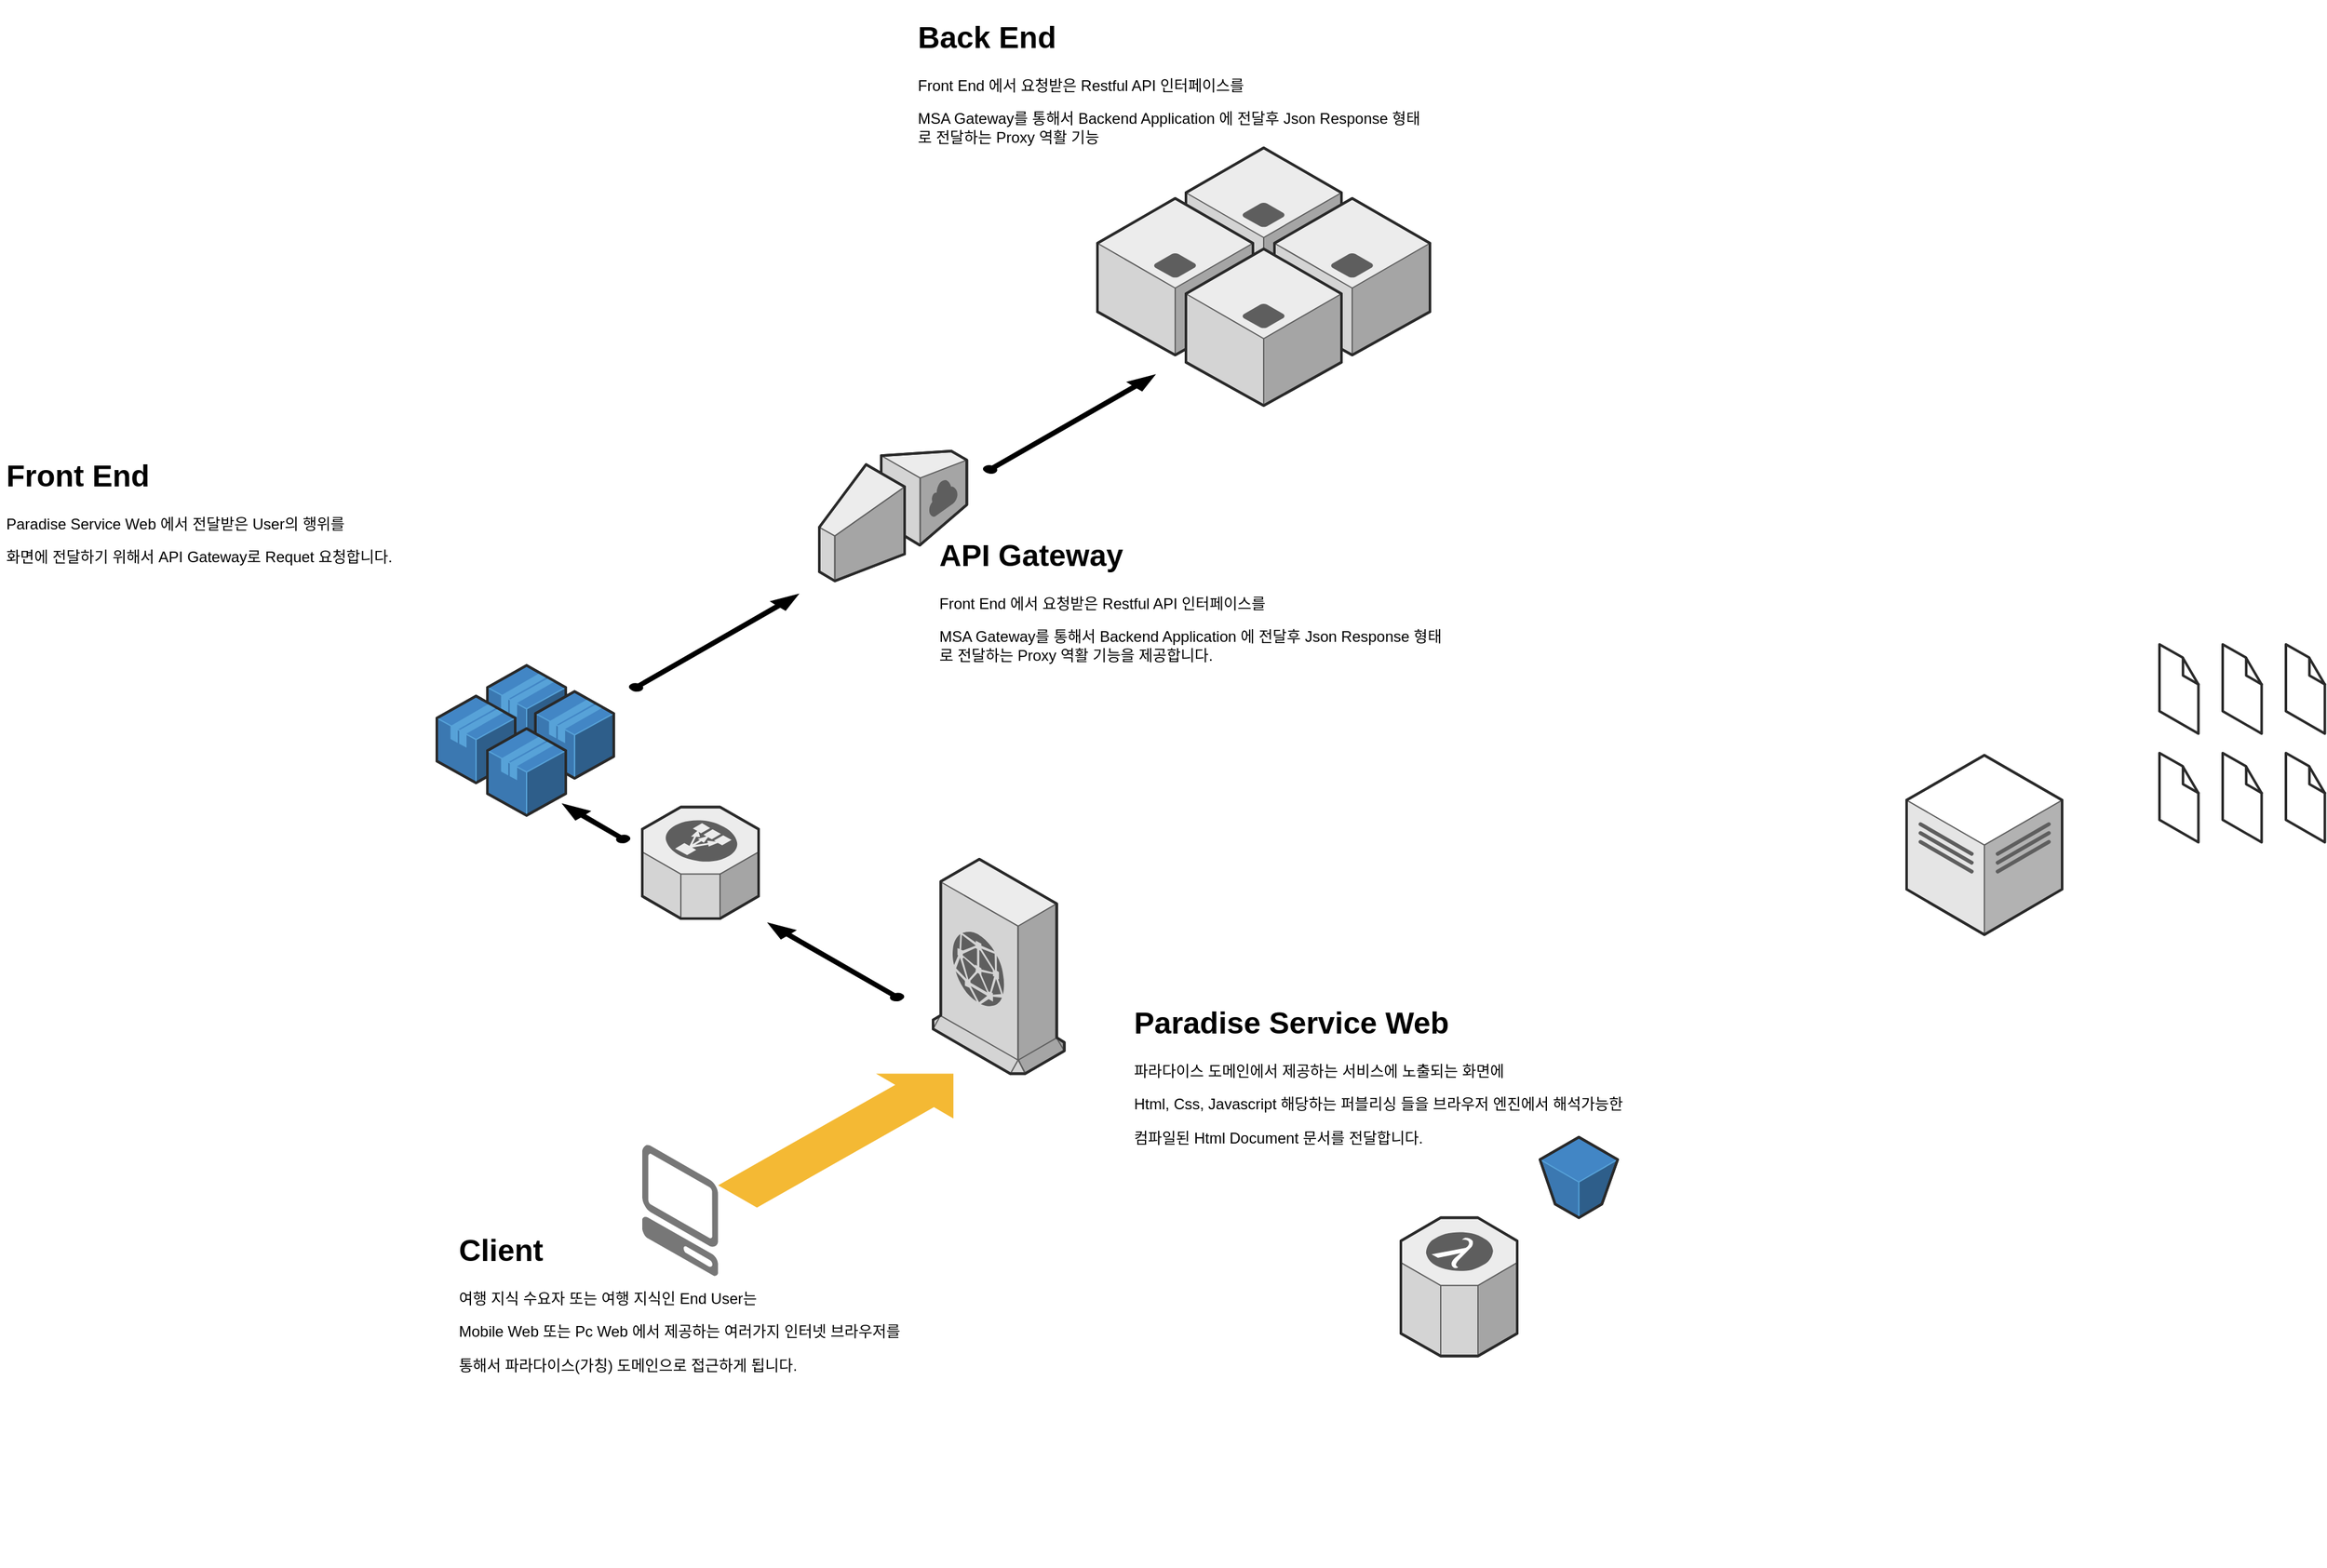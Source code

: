 <mxfile version="16.0.3" type="github">
  <diagram id="Z6NiFY0h-oDoV4ST4Vd7" name="Page-1">
    <mxGraphModel dx="1670" dy="994" grid="1" gridSize="10" guides="1" tooltips="1" connect="1" arrows="1" fold="1" page="1" pageScale="1" pageWidth="2339" pageHeight="3300" math="0" shadow="0">
      <root>
        <mxCell id="0" />
        <mxCell id="1" parent="0" />
        <mxCell id="lUhxGxCZctTC5c8_h4Hy-3" value="" style="verticalLabelPosition=bottom;html=1;verticalAlign=top;strokeWidth=1;align=center;outlineConnect=0;dashed=0;outlineConnect=0;shape=mxgraph.aws3d.dataCenter;strokeColor=#5E5E5E;aspect=fixed;" vertex="1" parent="1">
          <mxGeometry x="1580" y="967.8" width="123" height="142" as="geometry" />
        </mxCell>
        <mxCell id="lUhxGxCZctTC5c8_h4Hy-4" value="" style="verticalLabelPosition=bottom;html=1;verticalAlign=top;strokeWidth=1;align=center;outlineConnect=0;dashed=0;outlineConnect=0;shape=mxgraph.aws3d.file;aspect=fixed;strokeColor=#292929;" vertex="1" parent="1">
          <mxGeometry x="1780" y="880" width="30.8" height="70.6" as="geometry" />
        </mxCell>
        <mxCell id="lUhxGxCZctTC5c8_h4Hy-5" value="" style="verticalLabelPosition=bottom;html=1;verticalAlign=top;strokeWidth=1;align=center;outlineConnect=0;dashed=0;outlineConnect=0;shape=mxgraph.aws3d.file;aspect=fixed;strokeColor=#292929;" vertex="1" parent="1">
          <mxGeometry x="1830" y="880" width="30.8" height="70.6" as="geometry" />
        </mxCell>
        <mxCell id="lUhxGxCZctTC5c8_h4Hy-6" value="" style="verticalLabelPosition=bottom;html=1;verticalAlign=top;strokeWidth=1;align=center;outlineConnect=0;dashed=0;outlineConnect=0;shape=mxgraph.aws3d.file;aspect=fixed;strokeColor=#292929;" vertex="1" parent="1">
          <mxGeometry x="1880" y="880" width="30.8" height="70.6" as="geometry" />
        </mxCell>
        <mxCell id="lUhxGxCZctTC5c8_h4Hy-7" value="" style="verticalLabelPosition=bottom;html=1;verticalAlign=top;strokeWidth=1;align=center;outlineConnect=0;dashed=0;outlineConnect=0;shape=mxgraph.aws3d.file;aspect=fixed;strokeColor=#292929;" vertex="1" parent="1">
          <mxGeometry x="1780" y="966" width="30.8" height="70.6" as="geometry" />
        </mxCell>
        <mxCell id="lUhxGxCZctTC5c8_h4Hy-8" value="" style="verticalLabelPosition=bottom;html=1;verticalAlign=top;strokeWidth=1;align=center;outlineConnect=0;dashed=0;outlineConnect=0;shape=mxgraph.aws3d.file;aspect=fixed;strokeColor=#292929;" vertex="1" parent="1">
          <mxGeometry x="1830" y="966" width="30.8" height="70.6" as="geometry" />
        </mxCell>
        <mxCell id="lUhxGxCZctTC5c8_h4Hy-9" value="" style="verticalLabelPosition=bottom;html=1;verticalAlign=top;strokeWidth=1;align=center;outlineConnect=0;dashed=0;outlineConnect=0;shape=mxgraph.aws3d.file;aspect=fixed;strokeColor=#292929;" vertex="1" parent="1">
          <mxGeometry x="1880" y="966" width="30.8" height="70.6" as="geometry" />
        </mxCell>
        <mxCell id="lUhxGxCZctTC5c8_h4Hy-10" value="" style="verticalLabelPosition=bottom;html=1;verticalAlign=top;strokeWidth=1;align=center;outlineConnect=0;dashed=0;outlineConnect=0;shape=mxgraph.aws3d.client;aspect=fixed;strokeColor=none;fillColor=#777777;" vertex="1" parent="1">
          <mxGeometry x="580" y="1276" width="60" height="104" as="geometry" />
        </mxCell>
        <mxCell id="lUhxGxCZctTC5c8_h4Hy-11" value="" style="verticalLabelPosition=bottom;html=1;verticalAlign=top;strokeWidth=1;align=center;outlineConnect=0;dashed=0;outlineConnect=0;shape=mxgraph.aws3d.flatEdge;fillColor=#000000;aspect=fixed;" vertex="1" parent="1">
          <mxGeometry x="640" y="1219.8" width="186.09" height="106" as="geometry" />
        </mxCell>
        <mxCell id="lUhxGxCZctTC5c8_h4Hy-12" value="" style="verticalLabelPosition=bottom;html=1;verticalAlign=top;strokeWidth=1;align=center;outlineConnect=0;dashed=0;outlineConnect=0;shape=mxgraph.aws3d.internetGateway;fillColor=#ECECEC;strokeColor=#5E5E5E;aspect=fixed;rotation=0;" vertex="1" parent="1">
          <mxGeometry x="720" y="727" width="116.7" height="102.8" as="geometry" />
        </mxCell>
        <mxCell id="lUhxGxCZctTC5c8_h4Hy-13" value="" style="verticalLabelPosition=bottom;html=1;verticalAlign=top;strokeWidth=1;align=center;outlineConnect=0;dashed=0;outlineConnect=0;shape=mxgraph.aws3d.application_server;fillColor=#ECECEC;strokeColor=#5E5E5E;aspect=fixed;" vertex="1" parent="1">
          <mxGeometry x="1010" y="487" width="123" height="124" as="geometry" />
        </mxCell>
        <mxCell id="lUhxGxCZctTC5c8_h4Hy-14" value="" style="verticalLabelPosition=bottom;html=1;verticalAlign=top;strokeWidth=1;align=center;outlineConnect=0;dashed=0;outlineConnect=0;shape=mxgraph.aws3d.application_server;fillColor=#ECECEC;strokeColor=#5E5E5E;aspect=fixed;" vertex="1" parent="1">
          <mxGeometry x="940" y="527" width="123" height="124" as="geometry" />
        </mxCell>
        <mxCell id="lUhxGxCZctTC5c8_h4Hy-15" value="" style="verticalLabelPosition=bottom;html=1;verticalAlign=top;strokeWidth=1;align=center;outlineConnect=0;dashed=0;outlineConnect=0;shape=mxgraph.aws3d.application_server;fillColor=#ECECEC;strokeColor=#5E5E5E;aspect=fixed;" vertex="1" parent="1">
          <mxGeometry x="1080" y="527" width="123" height="124" as="geometry" />
        </mxCell>
        <mxCell id="lUhxGxCZctTC5c8_h4Hy-16" value="" style="verticalLabelPosition=bottom;html=1;verticalAlign=top;strokeWidth=1;align=center;outlineConnect=0;dashed=0;outlineConnect=0;shape=mxgraph.aws3d.application_server;fillColor=#ECECEC;strokeColor=#5E5E5E;aspect=fixed;" vertex="1" parent="1">
          <mxGeometry x="1010" y="567" width="123" height="124" as="geometry" />
        </mxCell>
        <mxCell id="lUhxGxCZctTC5c8_h4Hy-17" value="" style="verticalLabelPosition=bottom;html=1;verticalAlign=top;strokeWidth=1;align=center;outlineConnect=0;dashed=0;outlineConnect=0;shape=mxgraph.aws3d.arrowNE;fillColor=#000000;aspect=fixed;" vertex="1" parent="1">
          <mxGeometry x="850" y="667" width="135" height="77.14" as="geometry" />
        </mxCell>
        <mxCell id="lUhxGxCZctTC5c8_h4Hy-18" value="&lt;h1&gt;Client&lt;/h1&gt;&lt;p&gt;여행 지식 수요자&amp;nbsp;&lt;span&gt;또는&amp;nbsp;&lt;/span&gt;&lt;span&gt;여행 지식인 End User는&lt;/span&gt;&lt;/p&gt;&lt;p&gt;&lt;span&gt;Mobile Web 또는 Pc Web 에서 제공하는 여러가지 인터넷 브라우저를&lt;/span&gt;&lt;/p&gt;&lt;p&gt;&lt;span&gt;통해서 파라다이스(가칭) 도메인으로 접근하게 됩니다.&lt;/span&gt;&lt;/p&gt;" style="text;html=1;strokeColor=none;fillColor=none;spacing=5;spacingTop=-20;whiteSpace=wrap;overflow=hidden;rounded=0;" vertex="1" parent="1">
          <mxGeometry x="430.0" y="1340" width="380" height="270" as="geometry" />
        </mxCell>
        <mxCell id="lUhxGxCZctTC5c8_h4Hy-20" value="&lt;h1&gt;API Gateway&lt;/h1&gt;&lt;p&gt;Front End 에서 요청받은 Restful API 인터페이스를&amp;nbsp;&lt;/p&gt;&lt;p&gt;MSA Gateway를 통해서 Backend Application 에 전달후 Json Response 형태로 전달하는 Proxy 역활 기능을 제공합니다.&lt;/p&gt;" style="text;html=1;strokeColor=none;fillColor=none;spacing=5;spacingTop=-20;whiteSpace=wrap;overflow=hidden;rounded=0;" vertex="1" parent="1">
          <mxGeometry x="810" y="790" width="410" height="160" as="geometry" />
        </mxCell>
        <mxCell id="lUhxGxCZctTC5c8_h4Hy-21" value="" style="verticalLabelPosition=bottom;html=1;verticalAlign=top;strokeWidth=1;align=center;outlineConnect=0;dashed=0;outlineConnect=0;shape=mxgraph.aws3d.cloudfront;fillColor=#ECECEC;strokeColor=#5E5E5E;aspect=fixed;" vertex="1" parent="1">
          <mxGeometry x="810" y="1050" width="103.8" height="169.8" as="geometry" />
        </mxCell>
        <mxCell id="lUhxGxCZctTC5c8_h4Hy-37" value="" style="verticalLabelPosition=bottom;html=1;verticalAlign=top;strokeWidth=1;align=center;outlineConnect=0;dashed=0;outlineConnect=0;shape=mxgraph.aws3d.application;fillColor=#4286c5;strokeColor=#57A2D8;aspect=fixed;" vertex="1" parent="1">
          <mxGeometry x="457.5" y="896.6" width="62" height="68.8" as="geometry" />
        </mxCell>
        <mxCell id="lUhxGxCZctTC5c8_h4Hy-38" value="" style="verticalLabelPosition=bottom;html=1;verticalAlign=top;strokeWidth=1;align=center;outlineConnect=0;dashed=0;outlineConnect=0;shape=mxgraph.aws3d.application;fillColor=#4286c5;strokeColor=#57A2D8;aspect=fixed;" vertex="1" parent="1">
          <mxGeometry x="495.45" y="917.2" width="62" height="68.8" as="geometry" />
        </mxCell>
        <mxCell id="lUhxGxCZctTC5c8_h4Hy-39" value="" style="verticalLabelPosition=bottom;html=1;verticalAlign=top;strokeWidth=1;align=center;outlineConnect=0;dashed=0;outlineConnect=0;shape=mxgraph.aws3d.arrowNW;fillColor=#000000;aspect=fixed;" vertex="1" parent="1">
          <mxGeometry x="517.5" y="1006.6" width="52.5" height="30" as="geometry" />
        </mxCell>
        <mxCell id="lUhxGxCZctTC5c8_h4Hy-40" value="" style="verticalLabelPosition=bottom;html=1;verticalAlign=top;strokeWidth=1;align=center;outlineConnect=0;dashed=0;outlineConnect=0;shape=mxgraph.aws3d.arrowNE;fillColor=#000000;aspect=fixed;" vertex="1" parent="1">
          <mxGeometry x="570" y="840.6" width="133" height="76" as="geometry" />
        </mxCell>
        <mxCell id="lUhxGxCZctTC5c8_h4Hy-41" value="" style="verticalLabelPosition=bottom;html=1;verticalAlign=top;strokeWidth=1;align=center;outlineConnect=0;dashed=0;outlineConnect=0;shape=mxgraph.aws3d.application;fillColor=#4286c5;strokeColor=#57A2D8;aspect=fixed;" vertex="1" parent="1">
          <mxGeometry x="417.5" y="920.82" width="62" height="68.8" as="geometry" />
        </mxCell>
        <mxCell id="lUhxGxCZctTC5c8_h4Hy-42" value="" style="verticalLabelPosition=bottom;html=1;verticalAlign=top;strokeWidth=1;align=center;outlineConnect=0;dashed=0;outlineConnect=0;shape=mxgraph.aws3d.application;fillColor=#4286c5;strokeColor=#57A2D8;aspect=fixed;" vertex="1" parent="1">
          <mxGeometry x="457.5" y="946.6" width="62" height="68.8" as="geometry" />
        </mxCell>
        <mxCell id="lUhxGxCZctTC5c8_h4Hy-43" value="&lt;h1&gt;Front End&lt;/h1&gt;&lt;p&gt;Paradise Service Web 에서 전달받은 User의 행위를&amp;nbsp;&lt;/p&gt;&lt;p&gt;화면에 전달하기 위해서 API Gateway로 Requet 요청합니다.&lt;/p&gt;" style="text;html=1;strokeColor=none;fillColor=none;spacing=5;spacingTop=-20;whiteSpace=wrap;overflow=hidden;rounded=0;" vertex="1" parent="1">
          <mxGeometry x="72" y="727" width="410" height="160" as="geometry" />
        </mxCell>
        <mxCell id="lUhxGxCZctTC5c8_h4Hy-44" value="&lt;h1&gt;Back End&lt;/h1&gt;&lt;p&gt;Front End 에서 요청받은 Restful API 인터페이스를&amp;nbsp;&lt;/p&gt;&lt;p&gt;MSA Gateway를 통해서 Backend Application 에 전달후 Json Response 형태로 전달하는 Proxy 역활 기능&lt;/p&gt;" style="text;html=1;strokeColor=none;fillColor=none;spacing=5;spacingTop=-20;whiteSpace=wrap;overflow=hidden;rounded=0;" vertex="1" parent="1">
          <mxGeometry x="793" y="380" width="410" height="160" as="geometry" />
        </mxCell>
        <mxCell id="lUhxGxCZctTC5c8_h4Hy-45" value="&lt;h1&gt;Paradise Service Web&lt;/h1&gt;&lt;p&gt;파라다이스 도메인에서 제공하는 서비스에 노출되는 화면에&amp;nbsp;&lt;/p&gt;&lt;p&gt;Html, Css, Javascript 해당하는 퍼블리싱 들을 브라우저 엔진에서 해석가능한&amp;nbsp;&lt;/p&gt;&lt;p&gt;컴파일된 Html Document 문서를 전달합니다.&lt;/p&gt;" style="text;html=1;strokeColor=none;fillColor=none;spacing=5;spacingTop=-20;whiteSpace=wrap;overflow=hidden;rounded=0;" vertex="1" parent="1">
          <mxGeometry x="964" y="1160" width="410" height="160" as="geometry" />
        </mxCell>
        <mxCell id="lUhxGxCZctTC5c8_h4Hy-46" value="" style="verticalLabelPosition=bottom;html=1;verticalAlign=top;strokeWidth=1;align=center;outlineConnect=0;dashed=0;outlineConnect=0;shape=mxgraph.aws3d.s3Bucket;fillColor=#4286c5;strokeColor=#57A2D8;aspect=fixed;" vertex="1" parent="1">
          <mxGeometry x="1290" y="1270" width="61.5" height="63.8" as="geometry" />
        </mxCell>
        <mxCell id="lUhxGxCZctTC5c8_h4Hy-47" value="" style="verticalLabelPosition=bottom;html=1;verticalAlign=top;strokeWidth=1;align=center;outlineConnect=0;dashed=0;outlineConnect=0;shape=mxgraph.aws3d.lambda;fillColor=#ECECEC;strokeColor=#5E5E5E;aspect=fixed;" vertex="1" parent="1">
          <mxGeometry x="1180" y="1333.8" width="92" height="109.5" as="geometry" />
        </mxCell>
        <mxCell id="lUhxGxCZctTC5c8_h4Hy-48" value="" style="verticalLabelPosition=bottom;html=1;verticalAlign=top;strokeWidth=1;align=center;outlineConnect=0;dashed=0;outlineConnect=0;shape=mxgraph.aws3d.elasticLoadBalancing;fillColor=#ECECEC;strokeColor=#5E5E5E;aspect=fixed;" vertex="1" parent="1">
          <mxGeometry x="580" y="1008.8" width="92" height="88.17" as="geometry" />
        </mxCell>
        <mxCell id="lUhxGxCZctTC5c8_h4Hy-49" value="" style="verticalLabelPosition=bottom;html=1;verticalAlign=top;strokeWidth=1;align=center;outlineConnect=0;dashed=0;outlineConnect=0;shape=mxgraph.aws3d.arrowNW;fillColor=#000000;aspect=fixed;" vertex="1" parent="1">
          <mxGeometry x="680" y="1100.81" width="106.63" height="60.93" as="geometry" />
        </mxCell>
      </root>
    </mxGraphModel>
  </diagram>
</mxfile>
